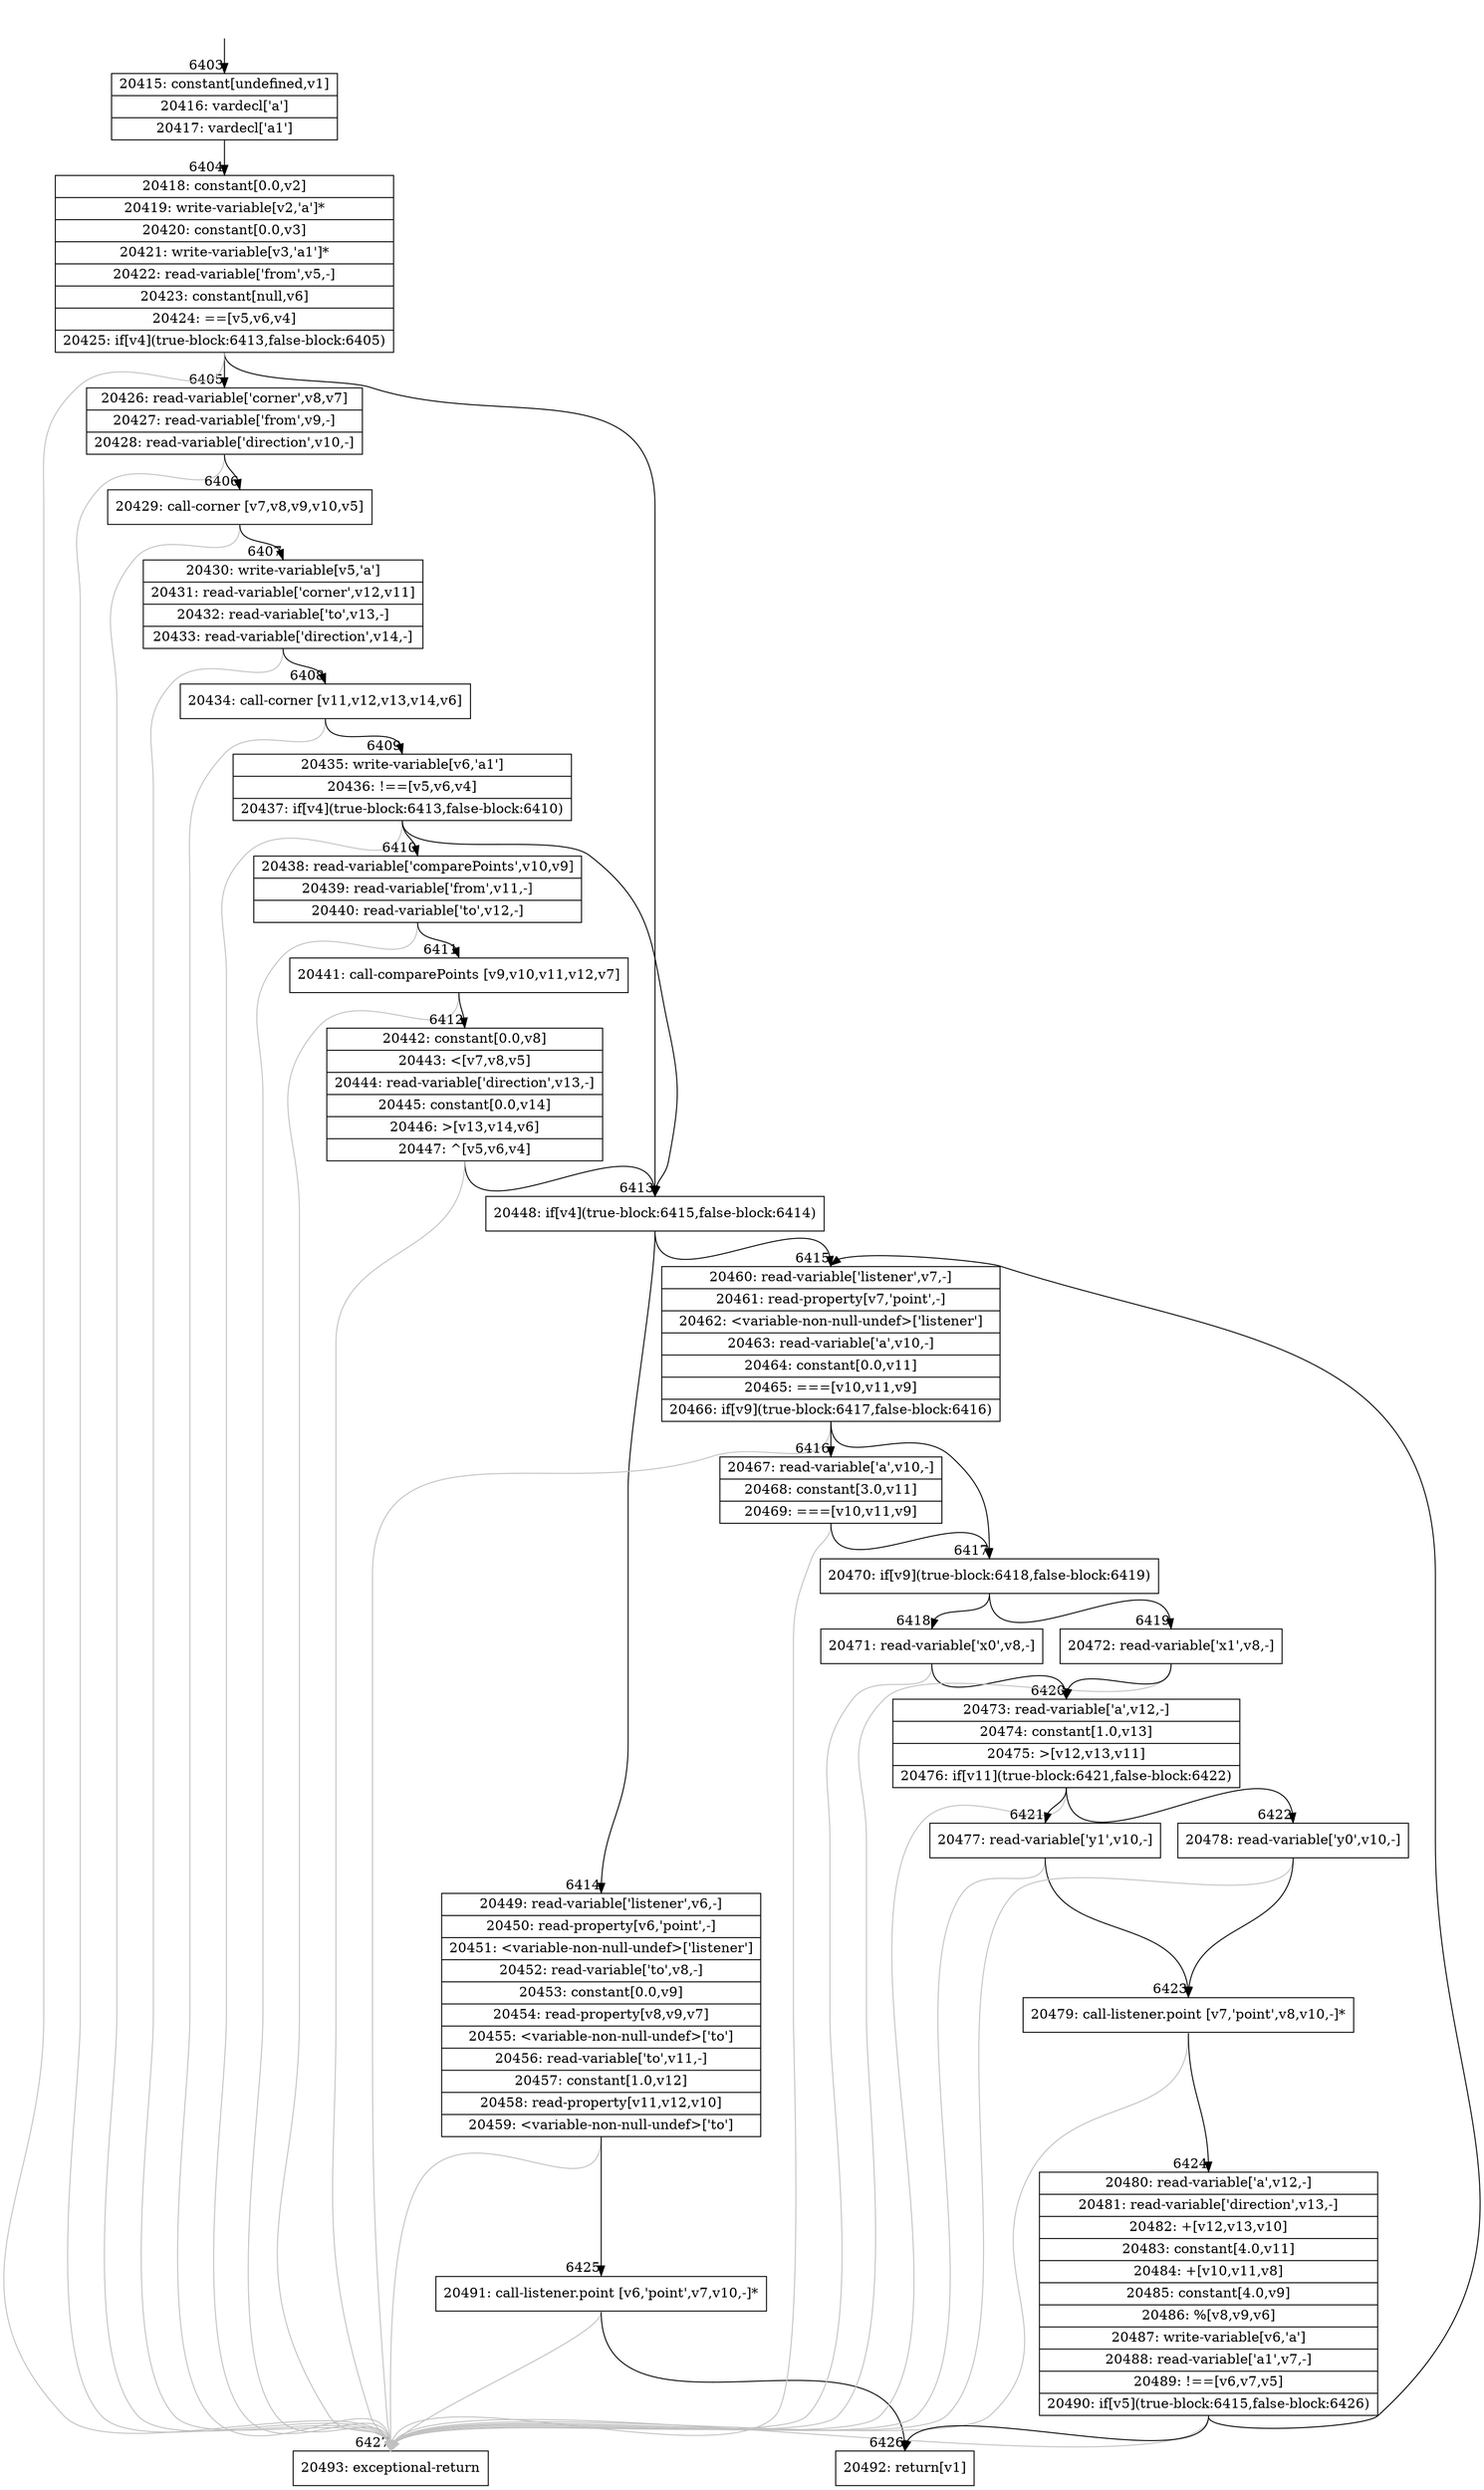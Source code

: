 digraph {
rankdir="TD"
BB_entry578[shape=none,label=""];
BB_entry578 -> BB6403 [tailport=s, headport=n, headlabel="    6403"]
BB6403 [shape=record label="{20415: constant[undefined,v1]|20416: vardecl['a']|20417: vardecl['a1']}" ] 
BB6403 -> BB6404 [tailport=s, headport=n, headlabel="      6404"]
BB6404 [shape=record label="{20418: constant[0.0,v2]|20419: write-variable[v2,'a']*|20420: constant[0.0,v3]|20421: write-variable[v3,'a1']*|20422: read-variable['from',v5,-]|20423: constant[null,v6]|20424: ==[v5,v6,v4]|20425: if[v4](true-block:6413,false-block:6405)}" ] 
BB6404 -> BB6413 [tailport=s, headport=n, headlabel="      6413"]
BB6404 -> BB6405 [tailport=s, headport=n, headlabel="      6405"]
BB6404 -> BB6427 [tailport=s, headport=n, color=gray, headlabel="      6427"]
BB6405 [shape=record label="{20426: read-variable['corner',v8,v7]|20427: read-variable['from',v9,-]|20428: read-variable['direction',v10,-]}" ] 
BB6405 -> BB6406 [tailport=s, headport=n, headlabel="      6406"]
BB6405 -> BB6427 [tailport=s, headport=n, color=gray]
BB6406 [shape=record label="{20429: call-corner [v7,v8,v9,v10,v5]}" ] 
BB6406 -> BB6407 [tailport=s, headport=n, headlabel="      6407"]
BB6406 -> BB6427 [tailport=s, headport=n, color=gray]
BB6407 [shape=record label="{20430: write-variable[v5,'a']|20431: read-variable['corner',v12,v11]|20432: read-variable['to',v13,-]|20433: read-variable['direction',v14,-]}" ] 
BB6407 -> BB6408 [tailport=s, headport=n, headlabel="      6408"]
BB6407 -> BB6427 [tailport=s, headport=n, color=gray]
BB6408 [shape=record label="{20434: call-corner [v11,v12,v13,v14,v6]}" ] 
BB6408 -> BB6409 [tailport=s, headport=n, headlabel="      6409"]
BB6408 -> BB6427 [tailport=s, headport=n, color=gray]
BB6409 [shape=record label="{20435: write-variable[v6,'a1']|20436: !==[v5,v6,v4]|20437: if[v4](true-block:6413,false-block:6410)}" ] 
BB6409 -> BB6413 [tailport=s, headport=n]
BB6409 -> BB6410 [tailport=s, headport=n, headlabel="      6410"]
BB6409 -> BB6427 [tailport=s, headport=n, color=gray]
BB6410 [shape=record label="{20438: read-variable['comparePoints',v10,v9]|20439: read-variable['from',v11,-]|20440: read-variable['to',v12,-]}" ] 
BB6410 -> BB6411 [tailport=s, headport=n, headlabel="      6411"]
BB6410 -> BB6427 [tailport=s, headport=n, color=gray]
BB6411 [shape=record label="{20441: call-comparePoints [v9,v10,v11,v12,v7]}" ] 
BB6411 -> BB6412 [tailport=s, headport=n, headlabel="      6412"]
BB6411 -> BB6427 [tailport=s, headport=n, color=gray]
BB6412 [shape=record label="{20442: constant[0.0,v8]|20443: \<[v7,v8,v5]|20444: read-variable['direction',v13,-]|20445: constant[0.0,v14]|20446: \>[v13,v14,v6]|20447: ^[v5,v6,v4]}" ] 
BB6412 -> BB6413 [tailport=s, headport=n]
BB6412 -> BB6427 [tailport=s, headport=n, color=gray]
BB6413 [shape=record label="{20448: if[v4](true-block:6415,false-block:6414)}" ] 
BB6413 -> BB6415 [tailport=s, headport=n, headlabel="      6415"]
BB6413 -> BB6414 [tailport=s, headport=n, headlabel="      6414"]
BB6414 [shape=record label="{20449: read-variable['listener',v6,-]|20450: read-property[v6,'point',-]|20451: \<variable-non-null-undef\>['listener']|20452: read-variable['to',v8,-]|20453: constant[0.0,v9]|20454: read-property[v8,v9,v7]|20455: \<variable-non-null-undef\>['to']|20456: read-variable['to',v11,-]|20457: constant[1.0,v12]|20458: read-property[v11,v12,v10]|20459: \<variable-non-null-undef\>['to']}" ] 
BB6414 -> BB6425 [tailport=s, headport=n, headlabel="      6425"]
BB6414 -> BB6427 [tailport=s, headport=n, color=gray]
BB6415 [shape=record label="{20460: read-variable['listener',v7,-]|20461: read-property[v7,'point',-]|20462: \<variable-non-null-undef\>['listener']|20463: read-variable['a',v10,-]|20464: constant[0.0,v11]|20465: ===[v10,v11,v9]|20466: if[v9](true-block:6417,false-block:6416)}" ] 
BB6415 -> BB6417 [tailport=s, headport=n, headlabel="      6417"]
BB6415 -> BB6416 [tailport=s, headport=n, headlabel="      6416"]
BB6415 -> BB6427 [tailport=s, headport=n, color=gray]
BB6416 [shape=record label="{20467: read-variable['a',v10,-]|20468: constant[3.0,v11]|20469: ===[v10,v11,v9]}" ] 
BB6416 -> BB6417 [tailport=s, headport=n]
BB6416 -> BB6427 [tailport=s, headport=n, color=gray]
BB6417 [shape=record label="{20470: if[v9](true-block:6418,false-block:6419)}" ] 
BB6417 -> BB6418 [tailport=s, headport=n, headlabel="      6418"]
BB6417 -> BB6419 [tailport=s, headport=n, headlabel="      6419"]
BB6418 [shape=record label="{20471: read-variable['x0',v8,-]}" ] 
BB6418 -> BB6420 [tailport=s, headport=n, headlabel="      6420"]
BB6418 -> BB6427 [tailport=s, headport=n, color=gray]
BB6419 [shape=record label="{20472: read-variable['x1',v8,-]}" ] 
BB6419 -> BB6420 [tailport=s, headport=n]
BB6419 -> BB6427 [tailport=s, headport=n, color=gray]
BB6420 [shape=record label="{20473: read-variable['a',v12,-]|20474: constant[1.0,v13]|20475: \>[v12,v13,v11]|20476: if[v11](true-block:6421,false-block:6422)}" ] 
BB6420 -> BB6421 [tailport=s, headport=n, headlabel="      6421"]
BB6420 -> BB6422 [tailport=s, headport=n, headlabel="      6422"]
BB6420 -> BB6427 [tailport=s, headport=n, color=gray]
BB6421 [shape=record label="{20477: read-variable['y1',v10,-]}" ] 
BB6421 -> BB6423 [tailport=s, headport=n, headlabel="      6423"]
BB6421 -> BB6427 [tailport=s, headport=n, color=gray]
BB6422 [shape=record label="{20478: read-variable['y0',v10,-]}" ] 
BB6422 -> BB6423 [tailport=s, headport=n]
BB6422 -> BB6427 [tailport=s, headport=n, color=gray]
BB6423 [shape=record label="{20479: call-listener.point [v7,'point',v8,v10,-]*}" ] 
BB6423 -> BB6424 [tailport=s, headport=n, headlabel="      6424"]
BB6423 -> BB6427 [tailport=s, headport=n, color=gray]
BB6424 [shape=record label="{20480: read-variable['a',v12,-]|20481: read-variable['direction',v13,-]|20482: +[v12,v13,v10]|20483: constant[4.0,v11]|20484: +[v10,v11,v8]|20485: constant[4.0,v9]|20486: %[v8,v9,v6]|20487: write-variable[v6,'a']|20488: read-variable['a1',v7,-]|20489: !==[v6,v7,v5]|20490: if[v5](true-block:6415,false-block:6426)}" ] 
BB6424 -> BB6415 [tailport=s, headport=n]
BB6424 -> BB6426 [tailport=s, headport=n, headlabel="      6426"]
BB6424 -> BB6427 [tailport=s, headport=n, color=gray]
BB6425 [shape=record label="{20491: call-listener.point [v6,'point',v7,v10,-]*}" ] 
BB6425 -> BB6426 [tailport=s, headport=n]
BB6425 -> BB6427 [tailport=s, headport=n, color=gray]
BB6426 [shape=record label="{20492: return[v1]}" ] 
BB6427 [shape=record label="{20493: exceptional-return}" ] 
//#$~ 3745
}
